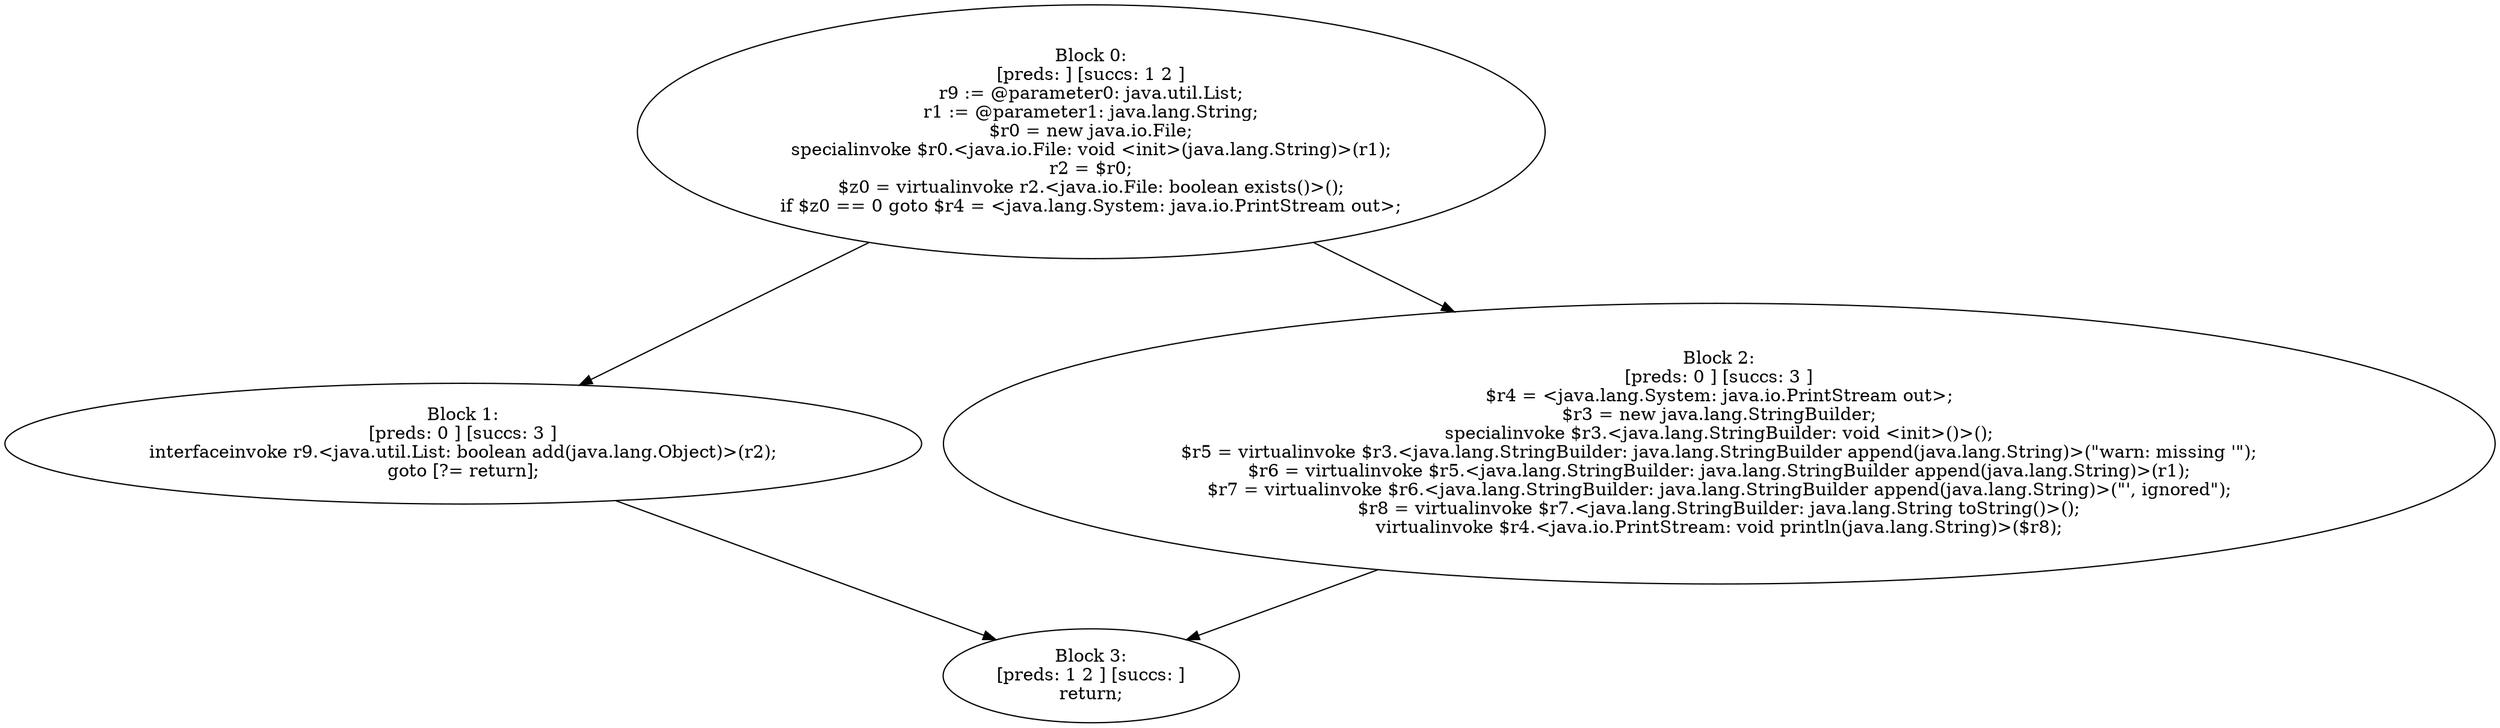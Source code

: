 digraph "unitGraph" {
    "Block 0:
[preds: ] [succs: 1 2 ]
r9 := @parameter0: java.util.List;
r1 := @parameter1: java.lang.String;
$r0 = new java.io.File;
specialinvoke $r0.<java.io.File: void <init>(java.lang.String)>(r1);
r2 = $r0;
$z0 = virtualinvoke r2.<java.io.File: boolean exists()>();
if $z0 == 0 goto $r4 = <java.lang.System: java.io.PrintStream out>;
"
    "Block 1:
[preds: 0 ] [succs: 3 ]
interfaceinvoke r9.<java.util.List: boolean add(java.lang.Object)>(r2);
goto [?= return];
"
    "Block 2:
[preds: 0 ] [succs: 3 ]
$r4 = <java.lang.System: java.io.PrintStream out>;
$r3 = new java.lang.StringBuilder;
specialinvoke $r3.<java.lang.StringBuilder: void <init>()>();
$r5 = virtualinvoke $r3.<java.lang.StringBuilder: java.lang.StringBuilder append(java.lang.String)>(\"warn: missing \'\");
$r6 = virtualinvoke $r5.<java.lang.StringBuilder: java.lang.StringBuilder append(java.lang.String)>(r1);
$r7 = virtualinvoke $r6.<java.lang.StringBuilder: java.lang.StringBuilder append(java.lang.String)>(\"\', ignored\");
$r8 = virtualinvoke $r7.<java.lang.StringBuilder: java.lang.String toString()>();
virtualinvoke $r4.<java.io.PrintStream: void println(java.lang.String)>($r8);
"
    "Block 3:
[preds: 1 2 ] [succs: ]
return;
"
    "Block 0:
[preds: ] [succs: 1 2 ]
r9 := @parameter0: java.util.List;
r1 := @parameter1: java.lang.String;
$r0 = new java.io.File;
specialinvoke $r0.<java.io.File: void <init>(java.lang.String)>(r1);
r2 = $r0;
$z0 = virtualinvoke r2.<java.io.File: boolean exists()>();
if $z0 == 0 goto $r4 = <java.lang.System: java.io.PrintStream out>;
"->"Block 1:
[preds: 0 ] [succs: 3 ]
interfaceinvoke r9.<java.util.List: boolean add(java.lang.Object)>(r2);
goto [?= return];
";
    "Block 0:
[preds: ] [succs: 1 2 ]
r9 := @parameter0: java.util.List;
r1 := @parameter1: java.lang.String;
$r0 = new java.io.File;
specialinvoke $r0.<java.io.File: void <init>(java.lang.String)>(r1);
r2 = $r0;
$z0 = virtualinvoke r2.<java.io.File: boolean exists()>();
if $z0 == 0 goto $r4 = <java.lang.System: java.io.PrintStream out>;
"->"Block 2:
[preds: 0 ] [succs: 3 ]
$r4 = <java.lang.System: java.io.PrintStream out>;
$r3 = new java.lang.StringBuilder;
specialinvoke $r3.<java.lang.StringBuilder: void <init>()>();
$r5 = virtualinvoke $r3.<java.lang.StringBuilder: java.lang.StringBuilder append(java.lang.String)>(\"warn: missing \'\");
$r6 = virtualinvoke $r5.<java.lang.StringBuilder: java.lang.StringBuilder append(java.lang.String)>(r1);
$r7 = virtualinvoke $r6.<java.lang.StringBuilder: java.lang.StringBuilder append(java.lang.String)>(\"\', ignored\");
$r8 = virtualinvoke $r7.<java.lang.StringBuilder: java.lang.String toString()>();
virtualinvoke $r4.<java.io.PrintStream: void println(java.lang.String)>($r8);
";
    "Block 1:
[preds: 0 ] [succs: 3 ]
interfaceinvoke r9.<java.util.List: boolean add(java.lang.Object)>(r2);
goto [?= return];
"->"Block 3:
[preds: 1 2 ] [succs: ]
return;
";
    "Block 2:
[preds: 0 ] [succs: 3 ]
$r4 = <java.lang.System: java.io.PrintStream out>;
$r3 = new java.lang.StringBuilder;
specialinvoke $r3.<java.lang.StringBuilder: void <init>()>();
$r5 = virtualinvoke $r3.<java.lang.StringBuilder: java.lang.StringBuilder append(java.lang.String)>(\"warn: missing \'\");
$r6 = virtualinvoke $r5.<java.lang.StringBuilder: java.lang.StringBuilder append(java.lang.String)>(r1);
$r7 = virtualinvoke $r6.<java.lang.StringBuilder: java.lang.StringBuilder append(java.lang.String)>(\"\', ignored\");
$r8 = virtualinvoke $r7.<java.lang.StringBuilder: java.lang.String toString()>();
virtualinvoke $r4.<java.io.PrintStream: void println(java.lang.String)>($r8);
"->"Block 3:
[preds: 1 2 ] [succs: ]
return;
";
}

